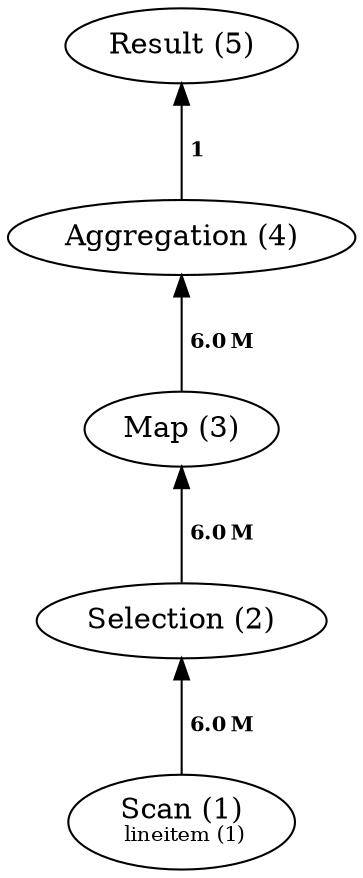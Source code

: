 digraph {
	graph [rankdir=BT]
	1 [label=<Scan (1)<FONT POINT-SIZE="10"><br/> lineitem (1)</FONT>>]
	2 [label=<Selection (2)>]
	1 -> 2 [label=<<FONT POINT-SIZE="10"><br/> <FONT POINT-SIZE="10"><b>6.0&#8239;M</b></FONT></FONT>>]
	3 [label=<Map (3)>]
	2 -> 3 [label=<<FONT POINT-SIZE="10"><br/> <FONT POINT-SIZE="10"><b>6.0&#8239;M</b></FONT></FONT>>]
	4 [label=<Aggregation (4)>]
	3 -> 4 [label=<<FONT POINT-SIZE="10"><br/> <FONT POINT-SIZE="10"><b>6.0&#8239;M</b></FONT></FONT>>]
	5 [label=<Result (5)>]
	4 -> 5 [label=<<FONT POINT-SIZE="10"><br/> <FONT POINT-SIZE="10"><b>1</b></FONT></FONT>>]
}
